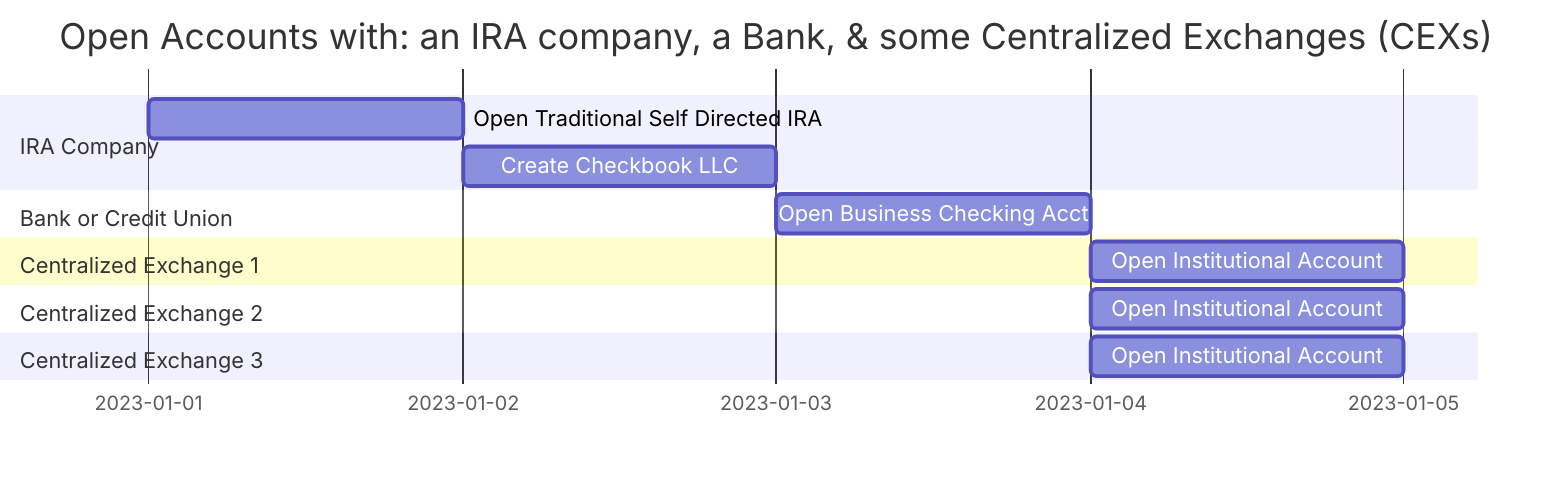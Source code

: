 gantt
    tickInterval 1day
    title Open Accounts with: an IRA company, a Bank, & some Centralized Exchanges (CEXs)
    dateFormat YYYY-MM-DD
    section IRA Company
        Open Traditional Self Directed IRA    :a1, 2023-01-01, 1d
        Create Checkbook LLC                  :2023-01-02, 1d
    section Bank or Credit Union
        Open Business Checking Acct           :2023-01-03, 1d
    section Centralized Exchange 1
        Open Institutional Account            :2023-01-04, 1d
    section Centralized Exchange 2
        Open Institutional Account            :2023-01-04, 1d
    section Centralized Exchange 3
        Open Institutional Account            :2023-01-04, 1d


%%{
  init: {
    'theme': 'default',
    'themeVariables': {
      'fontFamily': 'Inter'
    }
  }
}%%